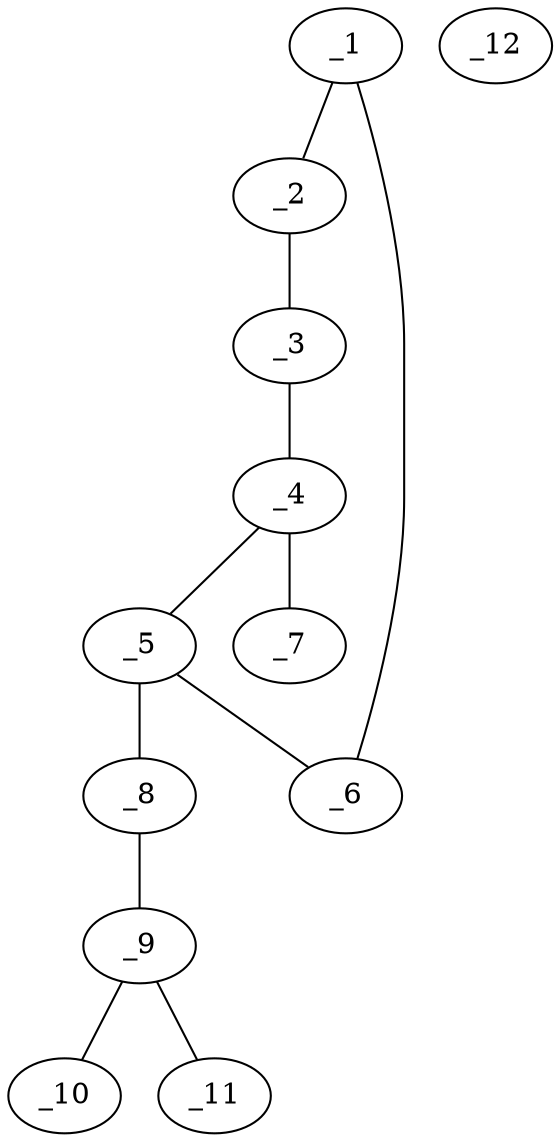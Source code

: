 graph molid638641 {
	_1	 [charge=0,
		chem=1,
		symbol="C  ",
		x="4.5981",
		y="-1.75"];
	_2	 [charge=0,
		chem=1,
		symbol="C  ",
		x="3.732",
		y="-2.25"];
	_1 -- _2	 [valence=1];
	_6	 [charge=0,
		chem=1,
		symbol="C  ",
		x="4.5981",
		y="-0.75"];
	_1 -- _6	 [valence=1];
	_3	 [charge=0,
		chem=1,
		symbol="C  ",
		x="2.866",
		y="-1.75"];
	_2 -- _3	 [valence=1];
	_4	 [charge=0,
		chem=1,
		symbol="C  ",
		x="2.866",
		y="-0.75"];
	_3 -- _4	 [valence=1];
	_5	 [charge=0,
		chem=1,
		symbol="C  ",
		x="3.7321",
		y="-0.25"];
	_4 -- _5	 [valence=1];
	_7	 [charge=0,
		chem=2,
		symbol="O  ",
		x=2,
		y="-0.25"];
	_4 -- _7	 [valence=1];
	_5 -- _6	 [valence=1];
	_8	 [charge=0,
		chem=1,
		symbol="C  ",
		x="3.7321",
		y="0.75"];
	_5 -- _8	 [valence=1];
	_9	 [charge=0,
		chem=4,
		symbol="N  ",
		x="4.5981",
		y="1.25"];
	_8 -- _9	 [valence=1];
	_10	 [charge=0,
		chem=1,
		symbol="C  ",
		x="4.5981",
		y="2.25"];
	_9 -- _10	 [valence=1];
	_11	 [charge=0,
		chem=1,
		symbol="C  ",
		x="5.4641",
		y="0.75"];
	_9 -- _11	 [valence=1];
	_12	 [charge=0,
		chem=7,
		symbol="Cl ",
		x="7.4641",
		y=0];
}
